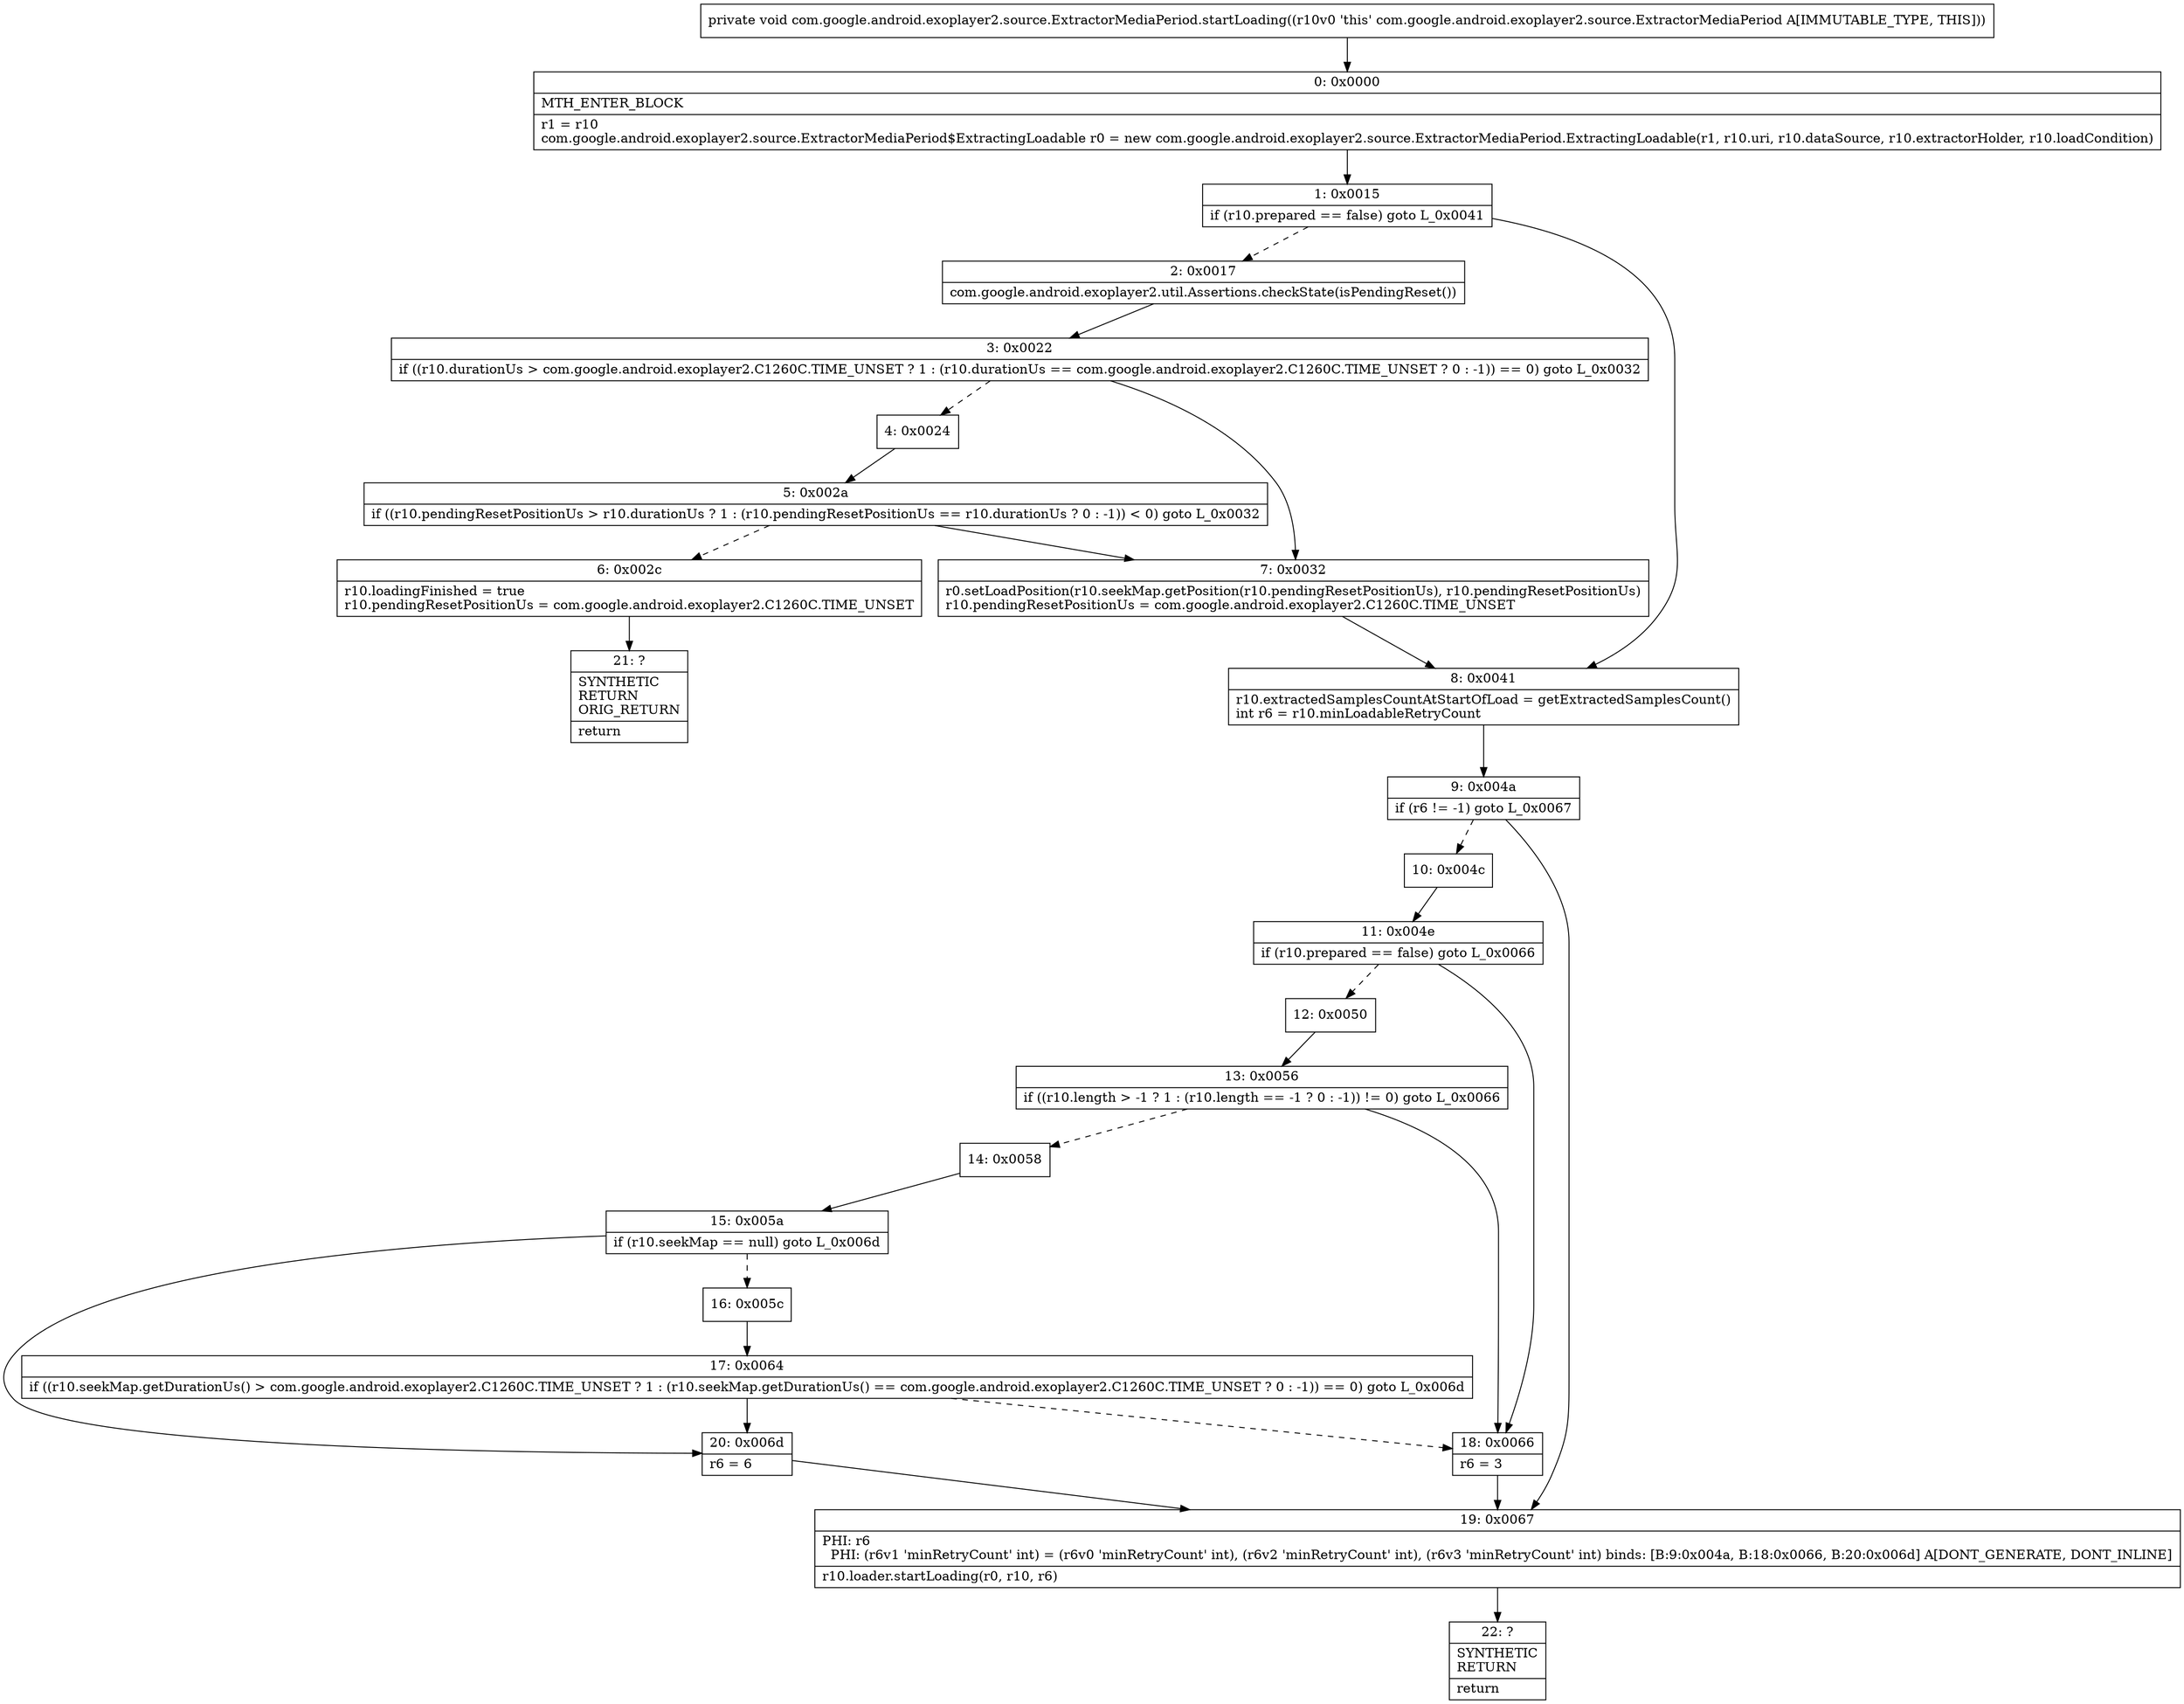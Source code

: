 digraph "CFG forcom.google.android.exoplayer2.source.ExtractorMediaPeriod.startLoading()V" {
Node_0 [shape=record,label="{0\:\ 0x0000|MTH_ENTER_BLOCK\l|r1 = r10\lcom.google.android.exoplayer2.source.ExtractorMediaPeriod$ExtractingLoadable r0 = new com.google.android.exoplayer2.source.ExtractorMediaPeriod.ExtractingLoadable(r1, r10.uri, r10.dataSource, r10.extractorHolder, r10.loadCondition)\l}"];
Node_1 [shape=record,label="{1\:\ 0x0015|if (r10.prepared == false) goto L_0x0041\l}"];
Node_2 [shape=record,label="{2\:\ 0x0017|com.google.android.exoplayer2.util.Assertions.checkState(isPendingReset())\l}"];
Node_3 [shape=record,label="{3\:\ 0x0022|if ((r10.durationUs \> com.google.android.exoplayer2.C1260C.TIME_UNSET ? 1 : (r10.durationUs == com.google.android.exoplayer2.C1260C.TIME_UNSET ? 0 : \-1)) == 0) goto L_0x0032\l}"];
Node_4 [shape=record,label="{4\:\ 0x0024}"];
Node_5 [shape=record,label="{5\:\ 0x002a|if ((r10.pendingResetPositionUs \> r10.durationUs ? 1 : (r10.pendingResetPositionUs == r10.durationUs ? 0 : \-1)) \< 0) goto L_0x0032\l}"];
Node_6 [shape=record,label="{6\:\ 0x002c|r10.loadingFinished = true\lr10.pendingResetPositionUs = com.google.android.exoplayer2.C1260C.TIME_UNSET\l}"];
Node_7 [shape=record,label="{7\:\ 0x0032|r0.setLoadPosition(r10.seekMap.getPosition(r10.pendingResetPositionUs), r10.pendingResetPositionUs)\lr10.pendingResetPositionUs = com.google.android.exoplayer2.C1260C.TIME_UNSET\l}"];
Node_8 [shape=record,label="{8\:\ 0x0041|r10.extractedSamplesCountAtStartOfLoad = getExtractedSamplesCount()\lint r6 = r10.minLoadableRetryCount\l}"];
Node_9 [shape=record,label="{9\:\ 0x004a|if (r6 != \-1) goto L_0x0067\l}"];
Node_10 [shape=record,label="{10\:\ 0x004c}"];
Node_11 [shape=record,label="{11\:\ 0x004e|if (r10.prepared == false) goto L_0x0066\l}"];
Node_12 [shape=record,label="{12\:\ 0x0050}"];
Node_13 [shape=record,label="{13\:\ 0x0056|if ((r10.length \> \-1 ? 1 : (r10.length == \-1 ? 0 : \-1)) != 0) goto L_0x0066\l}"];
Node_14 [shape=record,label="{14\:\ 0x0058}"];
Node_15 [shape=record,label="{15\:\ 0x005a|if (r10.seekMap == null) goto L_0x006d\l}"];
Node_16 [shape=record,label="{16\:\ 0x005c}"];
Node_17 [shape=record,label="{17\:\ 0x0064|if ((r10.seekMap.getDurationUs() \> com.google.android.exoplayer2.C1260C.TIME_UNSET ? 1 : (r10.seekMap.getDurationUs() == com.google.android.exoplayer2.C1260C.TIME_UNSET ? 0 : \-1)) == 0) goto L_0x006d\l}"];
Node_18 [shape=record,label="{18\:\ 0x0066|r6 = 3\l}"];
Node_19 [shape=record,label="{19\:\ 0x0067|PHI: r6 \l  PHI: (r6v1 'minRetryCount' int) = (r6v0 'minRetryCount' int), (r6v2 'minRetryCount' int), (r6v3 'minRetryCount' int) binds: [B:9:0x004a, B:18:0x0066, B:20:0x006d] A[DONT_GENERATE, DONT_INLINE]\l|r10.loader.startLoading(r0, r10, r6)\l}"];
Node_20 [shape=record,label="{20\:\ 0x006d|r6 = 6\l}"];
Node_21 [shape=record,label="{21\:\ ?|SYNTHETIC\lRETURN\lORIG_RETURN\l|return\l}"];
Node_22 [shape=record,label="{22\:\ ?|SYNTHETIC\lRETURN\l|return\l}"];
MethodNode[shape=record,label="{private void com.google.android.exoplayer2.source.ExtractorMediaPeriod.startLoading((r10v0 'this' com.google.android.exoplayer2.source.ExtractorMediaPeriod A[IMMUTABLE_TYPE, THIS])) }"];
MethodNode -> Node_0;
Node_0 -> Node_1;
Node_1 -> Node_2[style=dashed];
Node_1 -> Node_8;
Node_2 -> Node_3;
Node_3 -> Node_4[style=dashed];
Node_3 -> Node_7;
Node_4 -> Node_5;
Node_5 -> Node_6[style=dashed];
Node_5 -> Node_7;
Node_6 -> Node_21;
Node_7 -> Node_8;
Node_8 -> Node_9;
Node_9 -> Node_10[style=dashed];
Node_9 -> Node_19;
Node_10 -> Node_11;
Node_11 -> Node_12[style=dashed];
Node_11 -> Node_18;
Node_12 -> Node_13;
Node_13 -> Node_14[style=dashed];
Node_13 -> Node_18;
Node_14 -> Node_15;
Node_15 -> Node_16[style=dashed];
Node_15 -> Node_20;
Node_16 -> Node_17;
Node_17 -> Node_18[style=dashed];
Node_17 -> Node_20;
Node_18 -> Node_19;
Node_19 -> Node_22;
Node_20 -> Node_19;
}

